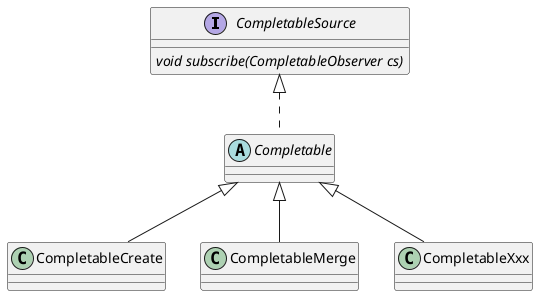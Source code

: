 @startuml

interface CompletableSource {
{abstract} void subscribe(CompletableObserver cs)
}
abstract class Completable
CompletableSource <|.. Completable

class CompletableCreate
class CompletableMerge
class CompletableXxx

Completable <|-- CompletableCreate
Completable <|-- CompletableMerge
Completable <|-- CompletableXxx
@enduml